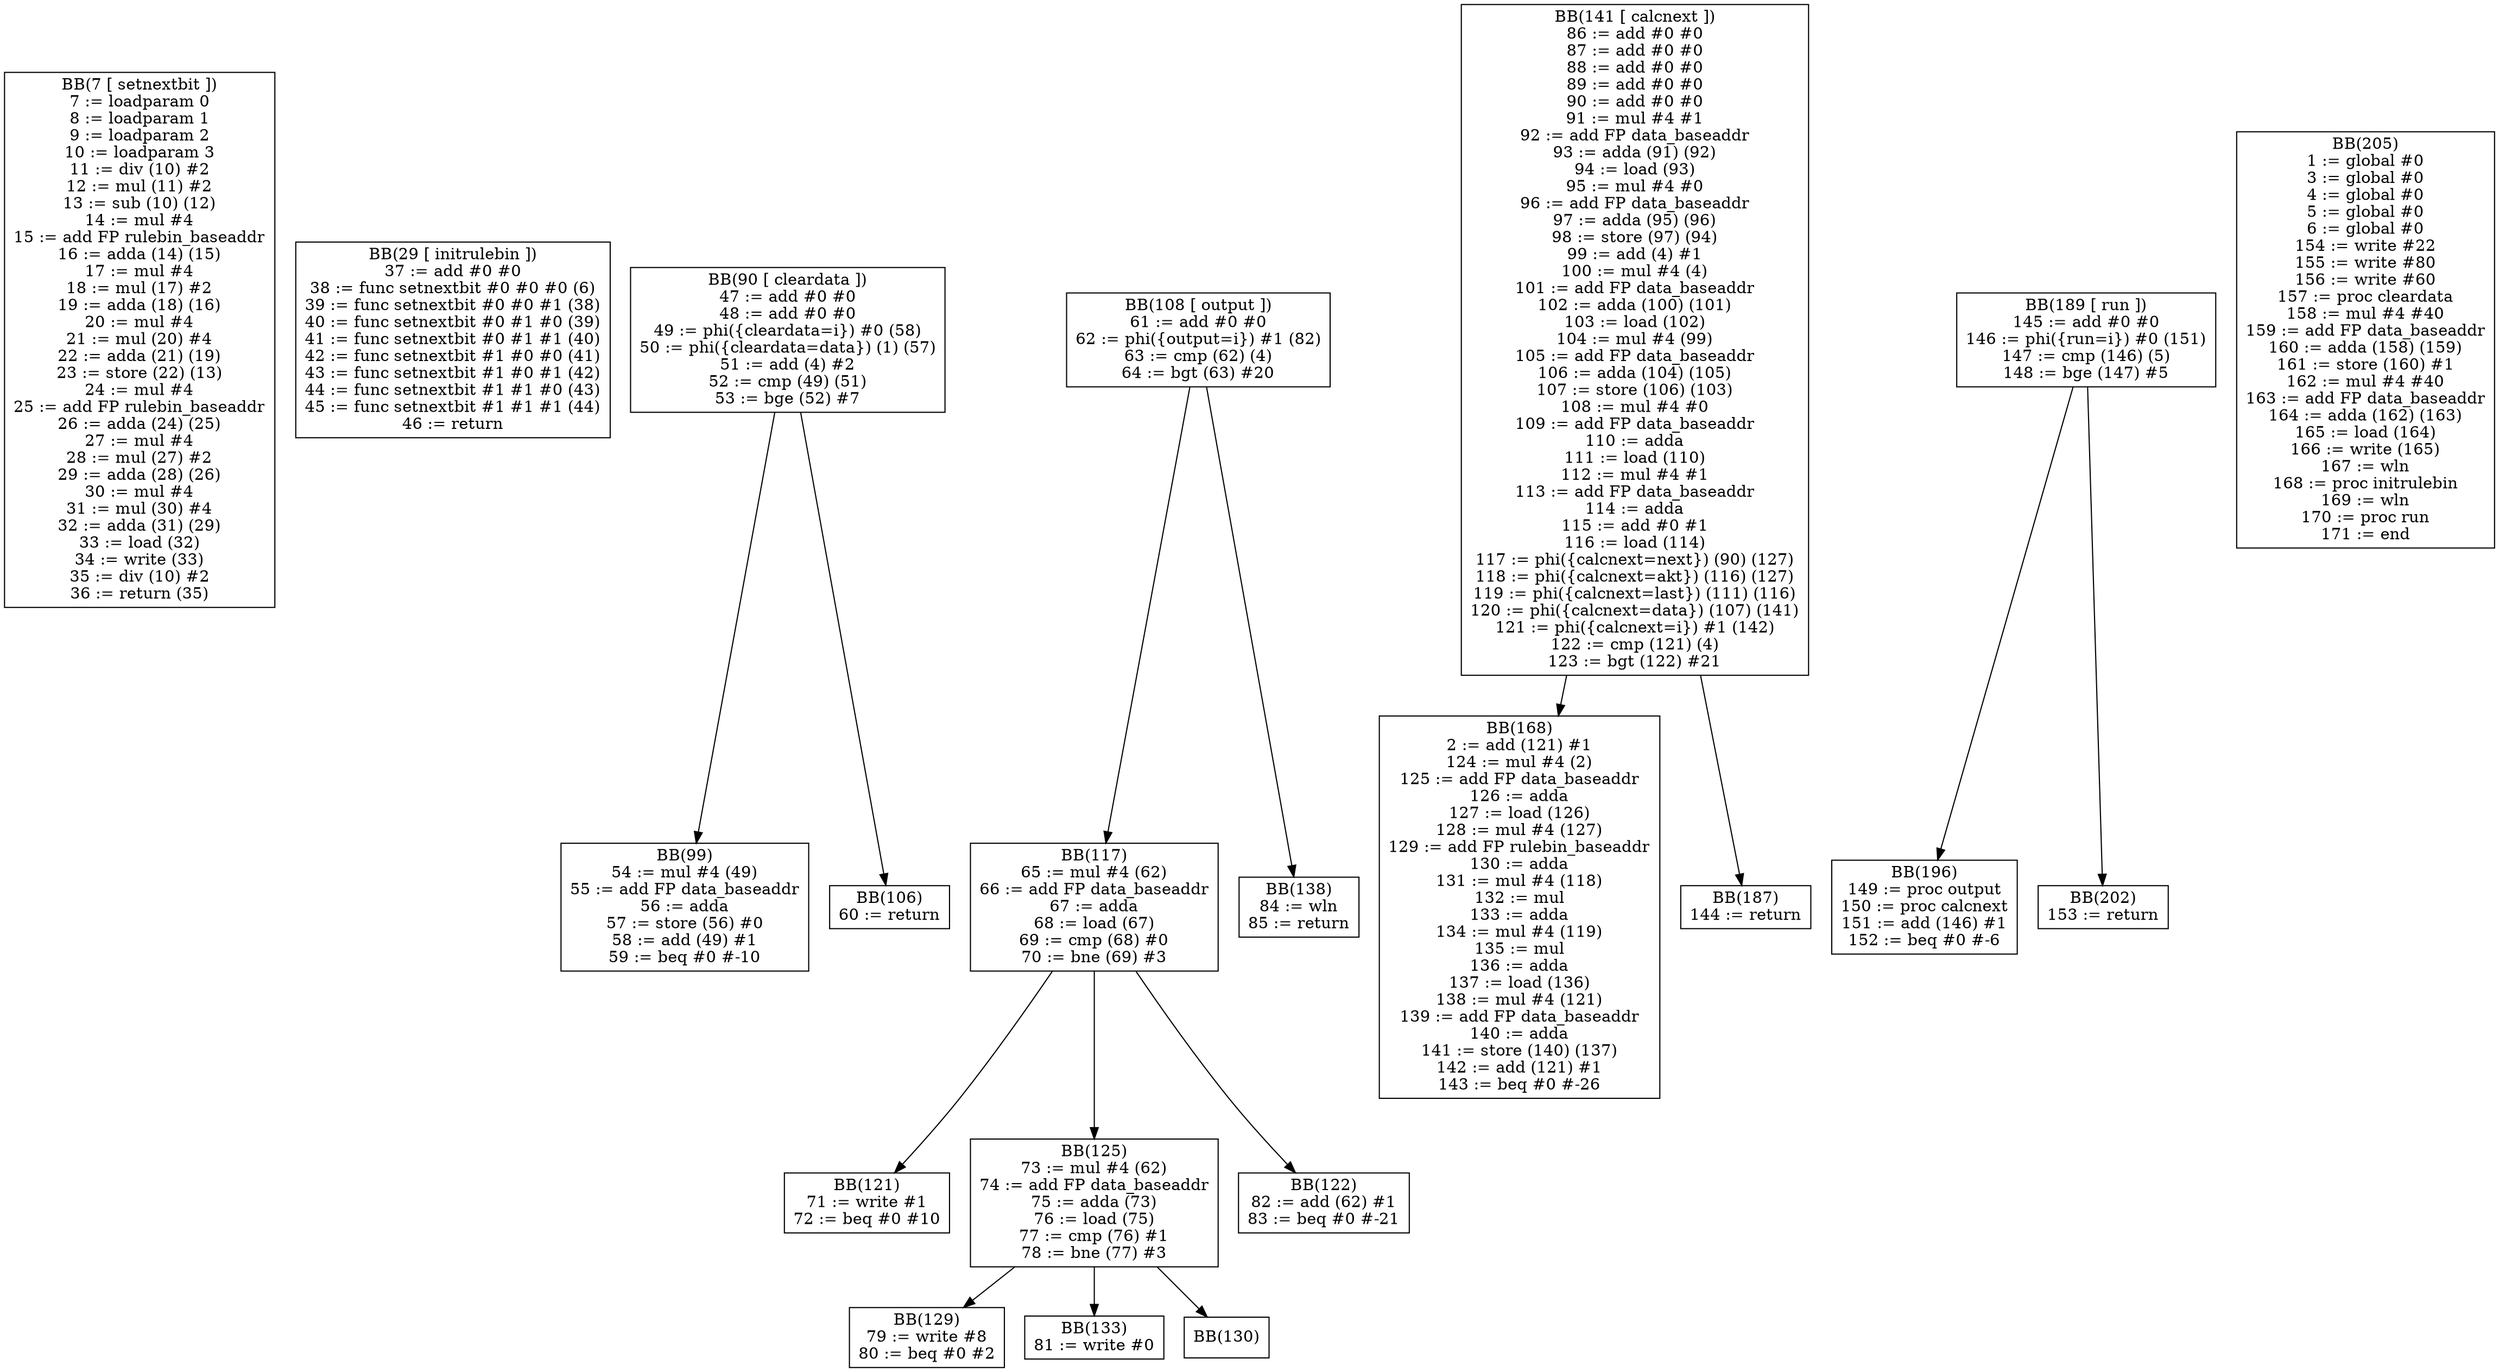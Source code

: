 digraph dom {
BB7[shape = box, label = "BB(7 [ setnextbit ])\n" + "7 := loadparam 0\n" + "8 := loadparam 1\n" + "9 := loadparam 2\n" + "10 := loadparam 3\n" + "11 := div (10) #2\n" + "12 := mul (11) #2\n" + "13 := sub (10) (12)\n" + "14 := mul #4\n" + "15 := add FP rulebin_baseaddr\n" + "16 := adda (14) (15)\n" + "17 := mul #4\n" + "18 := mul (17) #2\n" + "19 := adda (18) (16)\n" + "20 := mul #4\n" + "21 := mul (20) #4\n" + "22 := adda (21) (19)\n" + "23 := store (22) (13)\n" + "24 := mul #4\n" + "25 := add FP rulebin_baseaddr\n" + "26 := adda (24) (25)\n" + "27 := mul #4\n" + "28 := mul (27) #2\n" + "29 := adda (28) (26)\n" + "30 := mul #4\n" + "31 := mul (30) #4\n" + "32 := adda (31) (29)\n" + "33 := load (32)\n" + "34 := write (33)\n" + "35 := div (10) #2\n" + "36 := return (35)\n"];
BB29[shape = box, label = "BB(29 [ initrulebin ])\n" + "37 := add #0 #0\n" + "38 := func setnextbit #0 #0 #0 (6)\n" + "39 := func setnextbit #0 #0 #1 (38)\n" + "40 := func setnextbit #0 #1 #0 (39)\n" + "41 := func setnextbit #0 #1 #1 (40)\n" + "42 := func setnextbit #1 #0 #0 (41)\n" + "43 := func setnextbit #1 #0 #1 (42)\n" + "44 := func setnextbit #1 #1 #0 (43)\n" + "45 := func setnextbit #1 #1 #1 (44)\n" + "46 := return\n"];
BB90[shape = box, label = "BB(90 [ cleardata ])\n" + "47 := add #0 #0\n" + "48 := add #0 #0\n" + "49 := phi({cleardata=i}) #0 (58)\n" + "50 := phi({cleardata=data}) (1) (57)\n" + "51 := add (4) #2\n" + "52 := cmp (49) (51)\n" + "53 := bge (52) #7\n"];
BB99[shape = box, label = "BB(99)\n" + "54 := mul #4 (49)\n" + "55 := add FP data_baseaddr\n" + "56 := adda\n" + "57 := store (56) #0\n" + "58 := add (49) #1\n" + "59 := beq #0 #-10\n"];
BB106[shape = box, label = "BB(106)\n" + "60 := return\n"];
BB90 -> BB99;
BB90 -> BB106;
BB108[shape = box, label = "BB(108 [ output ])\n" + "61 := add #0 #0\n" + "62 := phi({output=i}) #1 (82)\n" + "63 := cmp (62) (4)\n" + "64 := bgt (63) #20\n"];
BB117[shape = box, label = "BB(117)\n" + "65 := mul #4 (62)\n" + "66 := add FP data_baseaddr\n" + "67 := adda\n" + "68 := load (67)\n" + "69 := cmp (68) #0\n" + "70 := bne (69) #3\n"];
BB138[shape = box, label = "BB(138)\n" + "84 := wln\n" + "85 := return\n"];
BB121[shape = box, label = "BB(121)\n" + "71 := write #1\n" + "72 := beq #0 #10\n"];
BB125[shape = box, label = "BB(125)\n" + "73 := mul #4 (62)\n" + "74 := add FP data_baseaddr\n" + "75 := adda (73)\n" + "76 := load (75)\n" + "77 := cmp (76) #1\n" + "78 := bne (77) #3\n"];
BB122[shape = box, label = "BB(122)\n" + "82 := add (62) #1\n" + "83 := beq #0 #-21\n"];
BB129[shape = box, label = "BB(129)\n" + "79 := write #8\n" + "80 := beq #0 #2\n"];
BB133[shape = box, label = "BB(133)\n" + "81 := write #0\n"];
BB130[shape = box, label = "BB(130)\n"];
BB108 -> BB117;
BB108 -> BB138;
BB117 -> BB121;
BB117 -> BB125;
BB117 -> BB122;
BB125 -> BB129;
BB125 -> BB133;
BB125 -> BB130;
BB141[shape = box, label = "BB(141 [ calcnext ])\n" + "86 := add #0 #0\n" + "87 := add #0 #0\n" + "88 := add #0 #0\n" + "89 := add #0 #0\n" + "90 := add #0 #0\n" + "91 := mul #4 #1\n" + "92 := add FP data_baseaddr\n" + "93 := adda (91) (92)\n" + "94 := load (93)\n" + "95 := mul #4 #0\n" + "96 := add FP data_baseaddr\n" + "97 := adda (95) (96)\n" + "98 := store (97) (94)\n" + "99 := add (4) #1\n" + "100 := mul #4 (4)\n" + "101 := add FP data_baseaddr\n" + "102 := adda (100) (101)\n" + "103 := load (102)\n" + "104 := mul #4 (99)\n" + "105 := add FP data_baseaddr\n" + "106 := adda (104) (105)\n" + "107 := store (106) (103)\n" + "108 := mul #4 #0\n" + "109 := add FP data_baseaddr\n" + "110 := adda\n" + "111 := load (110)\n" + "112 := mul #4 #1\n" + "113 := add FP data_baseaddr\n" + "114 := adda\n" + "115 := add #0 #1\n" + "116 := load (114)\n" + "117 := phi({calcnext=next}) (90) (127)\n" + "118 := phi({calcnext=akt}) (116) (127)\n" + "119 := phi({calcnext=last}) (111) (116)\n" + "120 := phi({calcnext=data}) (107) (141)\n" + "121 := phi({calcnext=i}) #1 (142)\n" + "122 := cmp (121) (4)\n" + "123 := bgt (122) #21\n"];
BB168[shape = box, label = "BB(168)\n" + "2 := add (121) #1\n" + "124 := mul #4 (2)\n" + "125 := add FP data_baseaddr\n" + "126 := adda\n" + "127 := load (126)\n" + "128 := mul #4 (127)\n" + "129 := add FP rulebin_baseaddr\n" + "130 := adda\n" + "131 := mul #4 (118)\n" + "132 := mul\n" + "133 := adda\n" + "134 := mul #4 (119)\n" + "135 := mul\n" + "136 := adda\n" + "137 := load (136)\n" + "138 := mul #4 (121)\n" + "139 := add FP data_baseaddr\n" + "140 := adda\n" + "141 := store (140) (137)\n" + "142 := add (121) #1\n" + "143 := beq #0 #-26\n"];
BB187[shape = box, label = "BB(187)\n" + "144 := return\n"];
BB141 -> BB168;
BB141 -> BB187;
BB189[shape = box, label = "BB(189 [ run ])\n" + "145 := add #0 #0\n" + "146 := phi({run=i}) #0 (151)\n" + "147 := cmp (146) (5)\n" + "148 := bge (147) #5\n"];
BB196[shape = box, label = "BB(196)\n" + "149 := proc output\n" + "150 := proc calcnext\n" + "151 := add (146) #1\n" + "152 := beq #0 #-6\n"];
BB202[shape = box, label = "BB(202)\n" + "153 := return\n"];
BB189 -> BB196;
BB189 -> BB202;
BB205[shape = box, label = "BB(205)\n" + "1 := global #0\n" + "3 := global #0\n" + "4 := global #0\n" + "5 := global #0\n" + "6 := global #0\n" + "154 := write #22\n" + "155 := write #80\n" + "156 := write #60\n" + "157 := proc cleardata\n" + "158 := mul #4 #40\n" + "159 := add FP data_baseaddr\n" + "160 := adda (158) (159)\n" + "161 := store (160) #1\n" + "162 := mul #4 #40\n" + "163 := add FP data_baseaddr\n" + "164 := adda (162) (163)\n" + "165 := load (164)\n" + "166 := write (165)\n" + "167 := wln\n" + "168 := proc initrulebin\n" + "169 := wln\n" + "170 := proc run\n" + "171 := end\n"];
}
